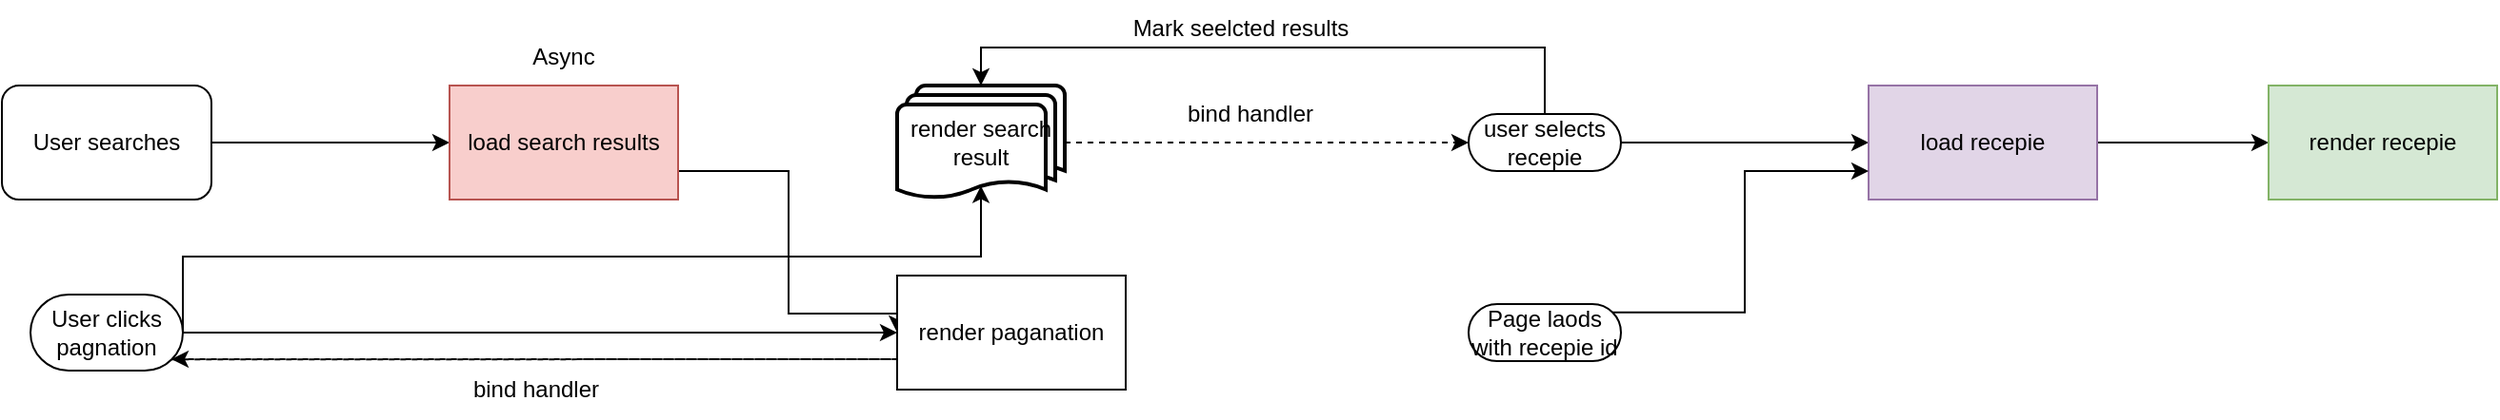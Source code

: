 <mxfile version="21.1.2" type="device">
  <diagram name="Page-1" id="H0wz1IlsxG29JuE95awO">
    <mxGraphModel dx="1118" dy="812" grid="1" gridSize="10" guides="1" tooltips="1" connect="1" arrows="1" fold="1" page="1" pageScale="1" pageWidth="850" pageHeight="1100" math="0" shadow="0">
      <root>
        <mxCell id="0" />
        <mxCell id="1" parent="0" />
        <mxCell id="JrejViipNZTAxpyAIgZA-3" style="edgeStyle=orthogonalEdgeStyle;rounded=0;orthogonalLoop=1;jettySize=auto;html=1;exitX=1;exitY=0.5;exitDx=0;exitDy=0;" edge="1" parent="1" source="JrejViipNZTAxpyAIgZA-1" target="JrejViipNZTAxpyAIgZA-2">
          <mxGeometry relative="1" as="geometry" />
        </mxCell>
        <mxCell id="JrejViipNZTAxpyAIgZA-1" value="User searches" style="rounded=1;whiteSpace=wrap;html=1;" vertex="1" parent="1">
          <mxGeometry x="70" y="510" width="110" height="60" as="geometry" />
        </mxCell>
        <mxCell id="JrejViipNZTAxpyAIgZA-10" style="edgeStyle=orthogonalEdgeStyle;rounded=0;orthogonalLoop=1;jettySize=auto;html=1;exitX=1;exitY=0.75;exitDx=0;exitDy=0;entryX=0;entryY=0.5;entryDx=0;entryDy=0;" edge="1" parent="1" source="JrejViipNZTAxpyAIgZA-2" target="JrejViipNZTAxpyAIgZA-9">
          <mxGeometry relative="1" as="geometry">
            <Array as="points">
              <mxPoint x="483" y="555" />
              <mxPoint x="483" y="630" />
              <mxPoint x="540" y="630" />
            </Array>
          </mxGeometry>
        </mxCell>
        <mxCell id="JrejViipNZTAxpyAIgZA-2" value="load search results" style="rounded=0;whiteSpace=wrap;html=1;fillColor=#f8cecc;strokeColor=#b85450;" vertex="1" parent="1">
          <mxGeometry x="305" y="510" width="120" height="60" as="geometry" />
        </mxCell>
        <mxCell id="JrejViipNZTAxpyAIgZA-4" value="render search result" style="strokeWidth=2;html=1;shape=mxgraph.flowchart.multi-document;whiteSpace=wrap;" vertex="1" parent="1">
          <mxGeometry x="540" y="510" width="88" height="60" as="geometry" />
        </mxCell>
        <mxCell id="JrejViipNZTAxpyAIgZA-6" style="edgeStyle=orthogonalEdgeStyle;rounded=0;orthogonalLoop=1;jettySize=auto;html=1;exitX=1;exitY=0.5;exitDx=0;exitDy=0;exitPerimeter=0;entryX=0.5;entryY=0.88;entryDx=0;entryDy=0;entryPerimeter=0;" edge="1" parent="1" source="JrejViipNZTAxpyAIgZA-5" target="JrejViipNZTAxpyAIgZA-4">
          <mxGeometry relative="1" as="geometry">
            <Array as="points">
              <mxPoint x="165" y="600" />
              <mxPoint x="584" y="600" />
            </Array>
          </mxGeometry>
        </mxCell>
        <mxCell id="JrejViipNZTAxpyAIgZA-11" style="edgeStyle=orthogonalEdgeStyle;rounded=0;orthogonalLoop=1;jettySize=auto;html=1;exitX=1;exitY=0.5;exitDx=0;exitDy=0;exitPerimeter=0;" edge="1" parent="1" source="JrejViipNZTAxpyAIgZA-5">
          <mxGeometry relative="1" as="geometry">
            <mxPoint x="540" y="640" as="targetPoint" />
          </mxGeometry>
        </mxCell>
        <mxCell id="JrejViipNZTAxpyAIgZA-5" value="User clicks&lt;br&gt;pagnation" style="html=1;dashed=0;whiteSpace=wrap;shape=mxgraph.dfd.start" vertex="1" parent="1">
          <mxGeometry x="85" y="620" width="80" height="40" as="geometry" />
        </mxCell>
        <mxCell id="JrejViipNZTAxpyAIgZA-9" value="render paganation" style="rounded=0;whiteSpace=wrap;html=1;" vertex="1" parent="1">
          <mxGeometry x="540" y="610" width="120" height="60" as="geometry" />
        </mxCell>
        <mxCell id="JrejViipNZTAxpyAIgZA-12" value="" style="html=1;labelBackgroundColor=#ffffff;startArrow=none;startFill=0;startSize=6;endArrow=classic;endFill=1;endSize=6;jettySize=auto;orthogonalLoop=1;strokeWidth=1;dashed=1;fontSize=14;rounded=0;exitX=0;exitY=0;exitDx=74.14;exitDy=34.14;exitPerimeter=0;" edge="1" parent="1" source="JrejViipNZTAxpyAIgZA-5">
          <mxGeometry width="60" height="60" relative="1" as="geometry">
            <mxPoint x="320" y="610" as="sourcePoint" />
            <mxPoint x="159" y="654" as="targetPoint" />
            <Array as="points">
              <mxPoint x="540" y="654" />
            </Array>
          </mxGeometry>
        </mxCell>
        <mxCell id="JrejViipNZTAxpyAIgZA-13" value="bind handler" style="text;html=1;align=center;verticalAlign=middle;resizable=0;points=[];autosize=1;strokeColor=none;fillColor=none;" vertex="1" parent="1">
          <mxGeometry x="305" y="655" width="90" height="30" as="geometry" />
        </mxCell>
        <mxCell id="JrejViipNZTAxpyAIgZA-15" value="Async" style="text;html=1;strokeColor=none;fillColor=none;align=center;verticalAlign=middle;whiteSpace=wrap;rounded=0;" vertex="1" parent="1">
          <mxGeometry x="335" y="480" width="60" height="30" as="geometry" />
        </mxCell>
        <mxCell id="JrejViipNZTAxpyAIgZA-16" value="" style="html=1;labelBackgroundColor=#ffffff;startArrow=none;startFill=0;startSize=6;endArrow=classic;endFill=1;endSize=6;jettySize=auto;orthogonalLoop=1;strokeWidth=1;dashed=1;fontSize=14;rounded=0;exitX=1;exitY=0.5;exitDx=0;exitDy=0;exitPerimeter=0;" edge="1" parent="1" source="JrejViipNZTAxpyAIgZA-4">
          <mxGeometry width="60" height="60" relative="1" as="geometry">
            <mxPoint x="320" y="610" as="sourcePoint" />
            <mxPoint x="840" y="540" as="targetPoint" />
          </mxGeometry>
        </mxCell>
        <mxCell id="JrejViipNZTAxpyAIgZA-17" value="bind handler" style="text;html=1;align=center;verticalAlign=middle;resizable=0;points=[];autosize=1;strokeColor=none;fillColor=none;" vertex="1" parent="1">
          <mxGeometry x="680" y="510" width="90" height="30" as="geometry" />
        </mxCell>
        <mxCell id="JrejViipNZTAxpyAIgZA-20" style="edgeStyle=orthogonalEdgeStyle;rounded=0;orthogonalLoop=1;jettySize=auto;html=1;exitX=0.5;exitY=0.5;exitDx=0;exitDy=-15;exitPerimeter=0;entryX=0.5;entryY=0;entryDx=0;entryDy=0;entryPerimeter=0;" edge="1" parent="1" source="JrejViipNZTAxpyAIgZA-19" target="JrejViipNZTAxpyAIgZA-4">
          <mxGeometry relative="1" as="geometry">
            <Array as="points">
              <mxPoint x="880" y="490" />
              <mxPoint x="584" y="490" />
            </Array>
          </mxGeometry>
        </mxCell>
        <mxCell id="JrejViipNZTAxpyAIgZA-24" style="edgeStyle=orthogonalEdgeStyle;rounded=0;orthogonalLoop=1;jettySize=auto;html=1;exitX=1;exitY=0.5;exitDx=0;exitDy=0;exitPerimeter=0;entryX=0;entryY=0.5;entryDx=0;entryDy=0;" edge="1" parent="1" source="JrejViipNZTAxpyAIgZA-19" target="JrejViipNZTAxpyAIgZA-23">
          <mxGeometry relative="1" as="geometry" />
        </mxCell>
        <mxCell id="JrejViipNZTAxpyAIgZA-19" value="user selects recepie" style="html=1;dashed=0;whiteSpace=wrap;shape=mxgraph.dfd.start" vertex="1" parent="1">
          <mxGeometry x="840" y="525" width="80" height="30" as="geometry" />
        </mxCell>
        <mxCell id="JrejViipNZTAxpyAIgZA-21" value="Mark seelcted results" style="text;html=1;align=center;verticalAlign=middle;resizable=0;points=[];autosize=1;strokeColor=none;fillColor=none;" vertex="1" parent="1">
          <mxGeometry x="655" y="465" width="130" height="30" as="geometry" />
        </mxCell>
        <mxCell id="JrejViipNZTAxpyAIgZA-28" style="edgeStyle=orthogonalEdgeStyle;rounded=0;orthogonalLoop=1;jettySize=auto;html=1;exitX=1;exitY=0.5;exitDx=0;exitDy=0;entryX=0;entryY=0.5;entryDx=0;entryDy=0;" edge="1" parent="1" source="JrejViipNZTAxpyAIgZA-23" target="JrejViipNZTAxpyAIgZA-27">
          <mxGeometry relative="1" as="geometry" />
        </mxCell>
        <mxCell id="JrejViipNZTAxpyAIgZA-23" value="load recepie" style="rounded=0;whiteSpace=wrap;html=1;fillColor=#e1d5e7;strokeColor=#9673a6;" vertex="1" parent="1">
          <mxGeometry x="1050" y="510" width="120" height="60" as="geometry" />
        </mxCell>
        <mxCell id="JrejViipNZTAxpyAIgZA-26" style="edgeStyle=orthogonalEdgeStyle;rounded=0;orthogonalLoop=1;jettySize=auto;html=1;exitX=0;exitY=0;exitDx=75.605;exitDy=4.395;exitPerimeter=0;entryX=0;entryY=0.75;entryDx=0;entryDy=0;" edge="1" parent="1" source="JrejViipNZTAxpyAIgZA-25" target="JrejViipNZTAxpyAIgZA-23">
          <mxGeometry relative="1" as="geometry" />
        </mxCell>
        <mxCell id="JrejViipNZTAxpyAIgZA-25" value="Page laods with recepie id" style="html=1;dashed=0;whiteSpace=wrap;shape=mxgraph.dfd.start" vertex="1" parent="1">
          <mxGeometry x="840" y="625" width="80" height="30" as="geometry" />
        </mxCell>
        <mxCell id="JrejViipNZTAxpyAIgZA-27" value="render recepie" style="rounded=0;whiteSpace=wrap;html=1;fillColor=#d5e8d4;strokeColor=#82b366;" vertex="1" parent="1">
          <mxGeometry x="1260" y="510" width="120" height="60" as="geometry" />
        </mxCell>
      </root>
    </mxGraphModel>
  </diagram>
</mxfile>
